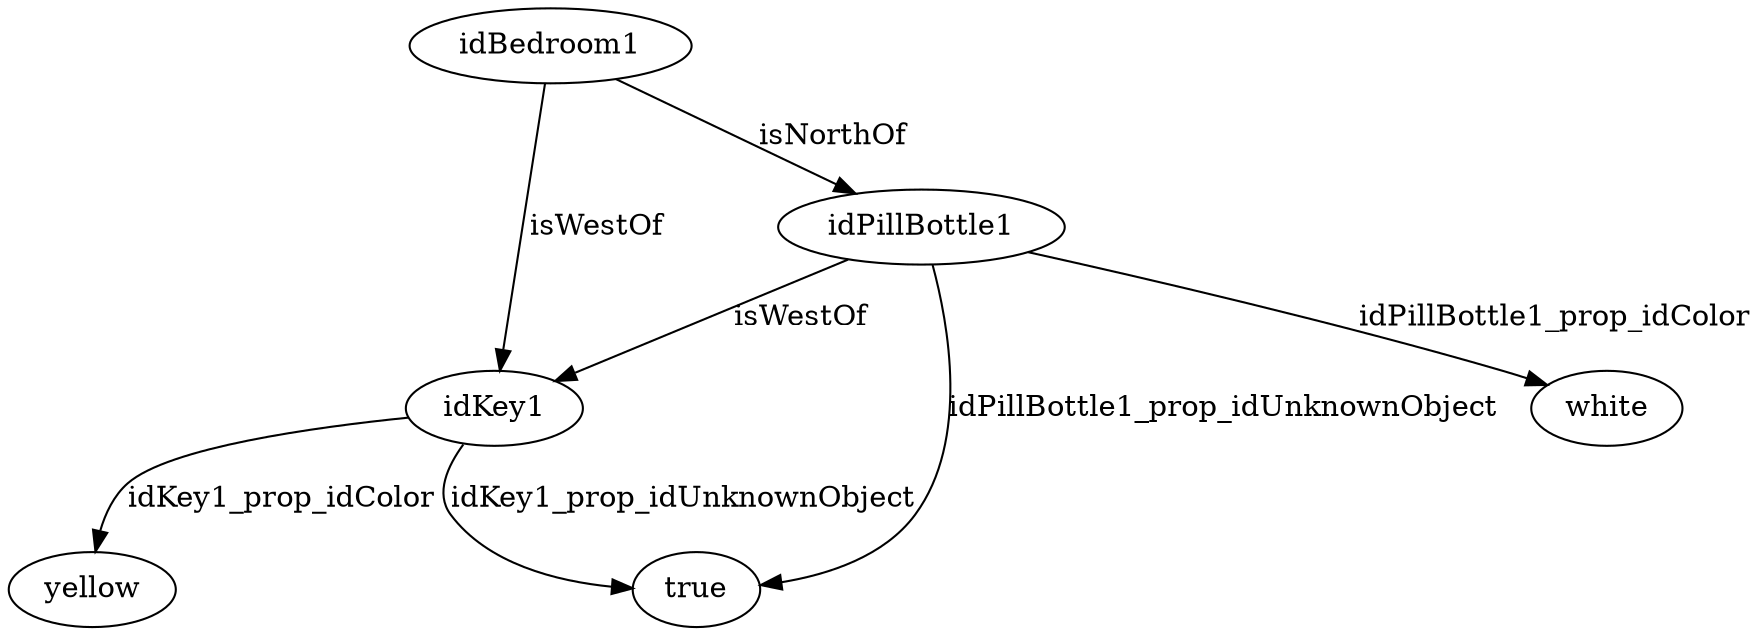 strict digraph  {
idBedroom1 [node_type=entity_node, root=root];
idKey1;
yellow;
true;
idPillBottle1;
white;
idBedroom1 -> idKey1  [edge_type=relationship, label=isWestOf];
idBedroom1 -> idPillBottle1  [edge_type=relationship, label=isNorthOf];
idKey1 -> yellow  [edge_type=property, label=idKey1_prop_idColor];
idKey1 -> true  [edge_type=property, label=idKey1_prop_idUnknownObject];
idPillBottle1 -> white  [edge_type=property, label=idPillBottle1_prop_idColor];
idPillBottle1 -> true  [edge_type=property, label=idPillBottle1_prop_idUnknownObject];
idPillBottle1 -> idKey1  [edge_type=relationship, label=isWestOf];
}
